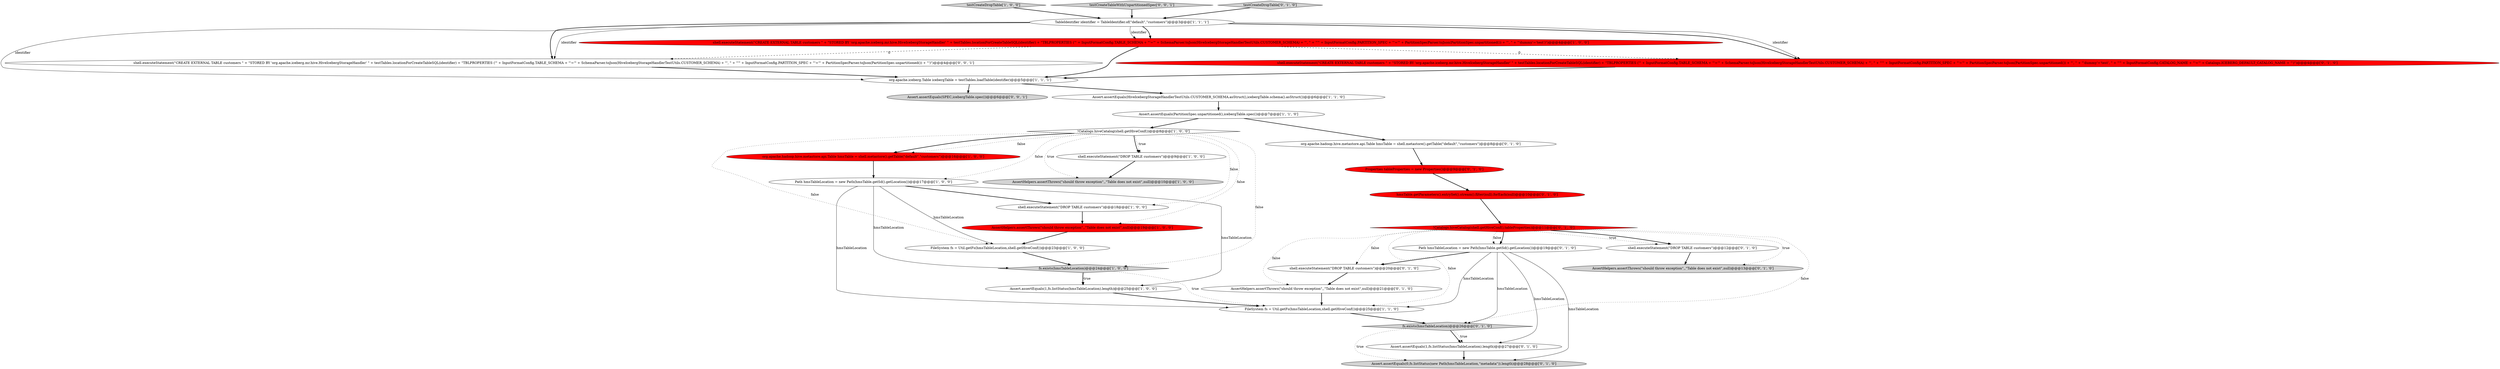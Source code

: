 digraph {
29 [style = filled, label = "fs.exists(hmsTableLocation)@@@26@@@['0', '1', '0']", fillcolor = lightgray, shape = diamond image = "AAA0AAABBB2BBB"];
18 [style = filled, label = "Properties tableProperties = new Properties()@@@9@@@['0', '1', '0']", fillcolor = red, shape = ellipse image = "AAA1AAABBB2BBB"];
8 [style = filled, label = "shell.executeStatement(\"DROP TABLE customers\")@@@9@@@['1', '0', '0']", fillcolor = white, shape = ellipse image = "AAA0AAABBB1BBB"];
21 [style = filled, label = "!Catalogs.hiveCatalog(shell.getHiveConf(),tableProperties)@@@11@@@['0', '1', '0']", fillcolor = red, shape = diamond image = "AAA1AAABBB2BBB"];
13 [style = filled, label = "org.apache.iceberg.Table icebergTable = testTables.loadTable(identifier)@@@5@@@['1', '1', '1']", fillcolor = white, shape = ellipse image = "AAA0AAABBB1BBB"];
32 [style = filled, label = "shell.executeStatement(\"CREATE EXTERNAL TABLE customers \" + \"STORED BY 'org.apache.iceberg.mr.hive.HiveIcebergStorageHandler' \" + testTables.locationForCreateTableSQL(identifier) + \"TBLPROPERTIES ('\" + InputFormatConfig.TABLE_SCHEMA + \"'='\" + SchemaParser.toJson(HiveIcebergStorageHandlerTestUtils.CUSTOMER_SCHEMA) + \"', \" + \"'\" + InputFormatConfig.PARTITION_SPEC + \"'='\" + PartitionSpecParser.toJson(PartitionSpec.unpartitioned()) + \"')\")@@@4@@@['0', '0', '1']", fillcolor = white, shape = ellipse image = "AAA0AAABBB3BBB"];
1 [style = filled, label = "Assert.assertEquals(PartitionSpec.unpartitioned(),icebergTable.spec())@@@7@@@['1', '1', '0']", fillcolor = white, shape = ellipse image = "AAA0AAABBB1BBB"];
30 [style = filled, label = "shell.executeStatement(\"DROP TABLE customers\")@@@20@@@['0', '1', '0']", fillcolor = white, shape = ellipse image = "AAA0AAABBB2BBB"];
11 [style = filled, label = "testCreateDropTable['1', '0', '0']", fillcolor = lightgray, shape = diamond image = "AAA0AAABBB1BBB"];
26 [style = filled, label = "AssertHelpers.assertThrows(\"should throw exception\",,\"Table does not exist\",null)@@@13@@@['0', '1', '0']", fillcolor = lightgray, shape = ellipse image = "AAA0AAABBB2BBB"];
3 [style = filled, label = "shell.executeStatement(\"DROP TABLE customers\")@@@18@@@['1', '0', '0']", fillcolor = white, shape = ellipse image = "AAA0AAABBB1BBB"];
23 [style = filled, label = "shell.executeStatement(\"CREATE EXTERNAL TABLE customers \" + \"STORED BY 'org.apache.iceberg.mr.hive.HiveIcebergStorageHandler' \" + testTables.locationForCreateTableSQL(identifier) + \"TBLPROPERTIES ('\" + InputFormatConfig.TABLE_SCHEMA + \"'='\" + SchemaParser.toJson(HiveIcebergStorageHandlerTestUtils.CUSTOMER_SCHEMA) + \"', \" + \"'\" + InputFormatConfig.PARTITION_SPEC + \"'='\" + PartitionSpecParser.toJson(PartitionSpec.unpartitioned()) + \"', \" + \"'dummy'='test', \" + \"'\" + InputFormatConfig.CATALOG_NAME + \"'='\" + Catalogs.ICEBERG_DEFAULT_CATALOG_NAME + \"')\")@@@4@@@['0', '1', '0']", fillcolor = red, shape = ellipse image = "AAA1AAABBB2BBB"];
31 [style = filled, label = "testCreateTableWithUnpartitionedSpec['0', '0', '1']", fillcolor = lightgray, shape = diamond image = "AAA0AAABBB3BBB"];
12 [style = filled, label = "Assert.assertEquals(1,fs.listStatus(hmsTableLocation).length)@@@25@@@['1', '0', '0']", fillcolor = white, shape = ellipse image = "AAA0AAABBB1BBB"];
14 [style = filled, label = "shell.executeStatement(\"CREATE EXTERNAL TABLE customers \" + \"STORED BY 'org.apache.iceberg.mr.hive.HiveIcebergStorageHandler' \" + testTables.locationForCreateTableSQL(identifier) + \"TBLPROPERTIES ('\" + InputFormatConfig.TABLE_SCHEMA + \"'='\" + SchemaParser.toJson(HiveIcebergStorageHandlerTestUtils.CUSTOMER_SCHEMA) + \"', \" + \"'\" + InputFormatConfig.PARTITION_SPEC + \"'='\" + PartitionSpecParser.toJson(PartitionSpec.unpartitioned()) + \"', \" + \"'dummy'='test')\")@@@4@@@['1', '0', '0']", fillcolor = red, shape = ellipse image = "AAA1AAABBB1BBB"];
10 [style = filled, label = "org.apache.hadoop.hive.metastore.api.Table hmsTable = shell.metastore().getTable(\"default\",\"customers\")@@@16@@@['1', '0', '0']", fillcolor = red, shape = ellipse image = "AAA1AAABBB1BBB"];
33 [style = filled, label = "Assert.assertEquals(SPEC,icebergTable.spec())@@@6@@@['0', '0', '1']", fillcolor = lightgray, shape = ellipse image = "AAA0AAABBB3BBB"];
27 [style = filled, label = "AssertHelpers.assertThrows(\"should throw exception\",,\"Table does not exist\",null)@@@21@@@['0', '1', '0']", fillcolor = white, shape = ellipse image = "AAA0AAABBB2BBB"];
15 [style = filled, label = "!Catalogs.hiveCatalog(shell.getHiveConf())@@@8@@@['1', '0', '0']", fillcolor = white, shape = diamond image = "AAA0AAABBB1BBB"];
22 [style = filled, label = "shell.executeStatement(\"DROP TABLE customers\")@@@12@@@['0', '1', '0']", fillcolor = white, shape = ellipse image = "AAA0AAABBB2BBB"];
16 [style = filled, label = "AssertHelpers.assertThrows(\"should throw exception\",,\"Table does not exist\",null)@@@10@@@['1', '0', '0']", fillcolor = lightgray, shape = ellipse image = "AAA0AAABBB1BBB"];
2 [style = filled, label = "Path hmsTableLocation = new Path(hmsTable.getSd().getLocation())@@@17@@@['1', '0', '0']", fillcolor = white, shape = ellipse image = "AAA0AAABBB1BBB"];
5 [style = filled, label = "AssertHelpers.assertThrows(\"should throw exception\",,\"Table does not exist\",null)@@@19@@@['1', '0', '0']", fillcolor = red, shape = ellipse image = "AAA1AAABBB1BBB"];
25 [style = filled, label = "Path hmsTableLocation = new Path(hmsTable.getSd().getLocation())@@@19@@@['0', '1', '0']", fillcolor = white, shape = ellipse image = "AAA0AAABBB2BBB"];
4 [style = filled, label = "TableIdentifier identifier = TableIdentifier.of(\"default\",\"customers\")@@@3@@@['1', '1', '1']", fillcolor = white, shape = ellipse image = "AAA0AAABBB1BBB"];
19 [style = filled, label = "Assert.assertEquals(1,fs.listStatus(hmsTableLocation).length)@@@27@@@['0', '1', '0']", fillcolor = white, shape = ellipse image = "AAA0AAABBB2BBB"];
0 [style = filled, label = "fs.exists(hmsTableLocation)@@@24@@@['1', '0', '0']", fillcolor = lightgray, shape = diamond image = "AAA0AAABBB1BBB"];
20 [style = filled, label = "hmsTable.getParameters().entrySet().stream().filter(null).forEach(null)@@@10@@@['0', '1', '0']", fillcolor = red, shape = ellipse image = "AAA1AAABBB2BBB"];
9 [style = filled, label = "FileSystem fs = Util.getFs(hmsTableLocation,shell.getHiveConf())@@@25@@@['1', '1', '0']", fillcolor = white, shape = ellipse image = "AAA0AAABBB1BBB"];
24 [style = filled, label = "testCreateDropTable['0', '1', '0']", fillcolor = lightgray, shape = diamond image = "AAA0AAABBB2BBB"];
17 [style = filled, label = "org.apache.hadoop.hive.metastore.api.Table hmsTable = shell.metastore().getTable(\"default\",\"customers\")@@@8@@@['0', '1', '0']", fillcolor = white, shape = ellipse image = "AAA0AAABBB2BBB"];
28 [style = filled, label = "Assert.assertEquals(0,fs.listStatus(new Path(hmsTableLocation,\"metadata\")).length)@@@28@@@['0', '1', '0']", fillcolor = lightgray, shape = ellipse image = "AAA0AAABBB2BBB"];
6 [style = filled, label = "Assert.assertEquals(HiveIcebergStorageHandlerTestUtils.CUSTOMER_SCHEMA.asStruct(),icebergTable.schema().asStruct())@@@6@@@['1', '1', '0']", fillcolor = white, shape = ellipse image = "AAA0AAABBB1BBB"];
7 [style = filled, label = "FileSystem fs = Util.getFs(hmsTableLocation,shell.getHiveConf())@@@23@@@['1', '0', '0']", fillcolor = white, shape = ellipse image = "AAA0AAABBB1BBB"];
22->26 [style = bold, label=""];
8->16 [style = bold, label=""];
0->12 [style = dotted, label="true"];
4->14 [style = bold, label=""];
15->10 [style = bold, label=""];
4->32 [style = bold, label=""];
4->32 [style = solid, label="identifier"];
15->3 [style = dotted, label="false"];
2->12 [style = solid, label="hmsTableLocation"];
4->14 [style = solid, label="identifier"];
2->7 [style = solid, label="hmsTableLocation"];
25->30 [style = bold, label=""];
1->15 [style = bold, label=""];
2->3 [style = bold, label=""];
0->12 [style = bold, label=""];
11->4 [style = bold, label=""];
30->27 [style = bold, label=""];
27->9 [style = bold, label=""];
21->27 [style = dotted, label="false"];
25->28 [style = solid, label="hmsTableLocation"];
21->29 [style = dotted, label="false"];
31->4 [style = bold, label=""];
21->22 [style = dotted, label="true"];
7->0 [style = bold, label=""];
15->5 [style = dotted, label="false"];
21->25 [style = bold, label=""];
15->16 [style = dotted, label="true"];
4->23 [style = bold, label=""];
12->9 [style = bold, label=""];
21->9 [style = dotted, label="false"];
4->13 [style = solid, label="identifier"];
1->17 [style = bold, label=""];
21->30 [style = dotted, label="false"];
20->21 [style = bold, label=""];
15->2 [style = dotted, label="false"];
6->1 [style = bold, label=""];
18->20 [style = bold, label=""];
3->5 [style = bold, label=""];
24->4 [style = bold, label=""];
14->23 [style = dashed, label="0"];
14->32 [style = dashed, label="0"];
15->0 [style = dotted, label="false"];
15->8 [style = dotted, label="true"];
29->19 [style = bold, label=""];
4->23 [style = solid, label="identifier"];
21->26 [style = dotted, label="true"];
29->28 [style = dotted, label="true"];
21->25 [style = dotted, label="false"];
23->13 [style = bold, label=""];
21->22 [style = bold, label=""];
2->0 [style = solid, label="hmsTableLocation"];
17->18 [style = bold, label=""];
25->9 [style = solid, label="hmsTableLocation"];
15->10 [style = dotted, label="false"];
5->7 [style = bold, label=""];
10->2 [style = bold, label=""];
19->28 [style = bold, label=""];
14->13 [style = bold, label=""];
13->6 [style = bold, label=""];
32->13 [style = bold, label=""];
13->33 [style = bold, label=""];
9->29 [style = bold, label=""];
15->7 [style = dotted, label="false"];
0->9 [style = dotted, label="true"];
25->19 [style = solid, label="hmsTableLocation"];
2->9 [style = solid, label="hmsTableLocation"];
15->8 [style = bold, label=""];
25->29 [style = solid, label="hmsTableLocation"];
29->19 [style = dotted, label="true"];
}
